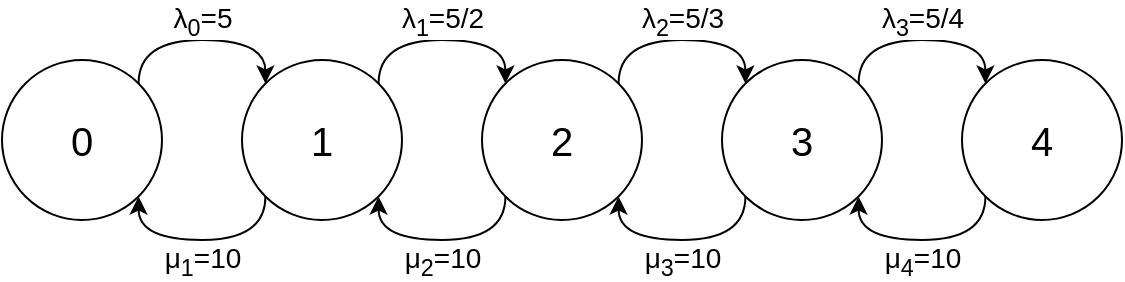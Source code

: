 <mxfile version="14.6.6" type="device"><diagram id="JhM9aSpau-CmcYJC5YwS" name="Page-1"><mxGraphModel dx="666" dy="496" grid="1" gridSize="10" guides="1" tooltips="1" connect="1" arrows="1" fold="1" page="1" pageScale="1" pageWidth="827" pageHeight="1169" math="0" shadow="0"><root><mxCell id="0"/><mxCell id="1" parent="0"/><mxCell id="vtUvDMe6AxT0WZgAs6un-6" value="λ&lt;sub&gt;0&lt;/sub&gt;=5" style="edgeStyle=orthogonalEdgeStyle;rounded=0;orthogonalLoop=1;jettySize=auto;html=1;exitX=1;exitY=0;exitDx=0;exitDy=0;entryX=0;entryY=0;entryDx=0;entryDy=0;curved=1;fontSize=14;" parent="1" source="vtUvDMe6AxT0WZgAs6un-1" target="vtUvDMe6AxT0WZgAs6un-5" edge="1"><mxGeometry y="10" relative="1" as="geometry"><Array as="points"><mxPoint x="148" y="190"/><mxPoint x="212" y="190"/></Array><mxPoint as="offset"/></mxGeometry></mxCell><mxCell id="vtUvDMe6AxT0WZgAs6un-1" value="&lt;font style=&quot;font-size: 20px&quot;&gt;0&lt;/font&gt;" style="ellipse;whiteSpace=wrap;html=1;aspect=fixed;" parent="1" vertex="1"><mxGeometry x="80" y="200" width="80" height="80" as="geometry"/></mxCell><mxCell id="vtUvDMe6AxT0WZgAs6un-10" value="μ&lt;sub&gt;4&lt;/sub&gt;=10" style="edgeStyle=orthogonalEdgeStyle;rounded=0;orthogonalLoop=1;jettySize=auto;html=1;exitX=0;exitY=1;exitDx=0;exitDy=0;entryX=1;entryY=1;entryDx=0;entryDy=0;curved=1;fontSize=14;" parent="1" source="vtUvDMe6AxT0WZgAs6un-2" target="vtUvDMe6AxT0WZgAs6un-3" edge="1"><mxGeometry y="10" relative="1" as="geometry"><Array as="points"><mxPoint x="572" y="290"/><mxPoint x="508" y="290"/></Array><mxPoint as="offset"/></mxGeometry></mxCell><mxCell id="vtUvDMe6AxT0WZgAs6un-2" value="&lt;font style=&quot;font-size: 20px&quot;&gt;4&lt;/font&gt;" style="ellipse;whiteSpace=wrap;html=1;aspect=fixed;" parent="1" vertex="1"><mxGeometry x="560" y="200" width="80" height="80" as="geometry"/></mxCell><mxCell id="vtUvDMe6AxT0WZgAs6un-9" value="λ&lt;sub&gt;3&lt;/sub&gt;=5/4" style="edgeStyle=orthogonalEdgeStyle;rounded=0;orthogonalLoop=1;jettySize=auto;html=1;exitX=1;exitY=0;exitDx=0;exitDy=0;entryX=0;entryY=0;entryDx=0;entryDy=0;curved=1;fontSize=14;" parent="1" source="vtUvDMe6AxT0WZgAs6un-3" target="vtUvDMe6AxT0WZgAs6un-2" edge="1"><mxGeometry y="10" relative="1" as="geometry"><Array as="points"><mxPoint x="508" y="190"/><mxPoint x="572" y="190"/></Array><mxPoint as="offset"/></mxGeometry></mxCell><mxCell id="vtUvDMe6AxT0WZgAs6un-11" value="μ&lt;sub&gt;3&lt;/sub&gt;=10" style="edgeStyle=orthogonalEdgeStyle;rounded=0;orthogonalLoop=1;jettySize=auto;html=1;exitX=0;exitY=1;exitDx=0;exitDy=0;entryX=1;entryY=1;entryDx=0;entryDy=0;curved=1;fontSize=14;" parent="1" source="vtUvDMe6AxT0WZgAs6un-3" target="vtUvDMe6AxT0WZgAs6un-4" edge="1"><mxGeometry y="10" relative="1" as="geometry"><Array as="points"><mxPoint x="452" y="290"/><mxPoint x="388" y="290"/></Array><mxPoint as="offset"/></mxGeometry></mxCell><mxCell id="vtUvDMe6AxT0WZgAs6un-3" value="&lt;font style=&quot;font-size: 20px&quot;&gt;3&lt;/font&gt;" style="ellipse;whiteSpace=wrap;html=1;aspect=fixed;" parent="1" vertex="1"><mxGeometry x="440" y="200" width="80" height="80" as="geometry"/></mxCell><mxCell id="vtUvDMe6AxT0WZgAs6un-8" value="λ&lt;sub&gt;2&lt;/sub&gt;=5/3" style="edgeStyle=orthogonalEdgeStyle;rounded=0;orthogonalLoop=1;jettySize=auto;html=1;exitX=1;exitY=0;exitDx=0;exitDy=0;entryX=0;entryY=0;entryDx=0;entryDy=0;curved=1;fontSize=14;" parent="1" source="vtUvDMe6AxT0WZgAs6un-4" target="vtUvDMe6AxT0WZgAs6un-3" edge="1"><mxGeometry y="10" relative="1" as="geometry"><Array as="points"><mxPoint x="388" y="190"/><mxPoint x="452" y="190"/></Array><mxPoint as="offset"/></mxGeometry></mxCell><mxCell id="vtUvDMe6AxT0WZgAs6un-12" value="μ&lt;sub&gt;2&lt;/sub&gt;=10" style="edgeStyle=orthogonalEdgeStyle;rounded=0;orthogonalLoop=1;jettySize=auto;html=1;exitX=0;exitY=1;exitDx=0;exitDy=0;entryX=1;entryY=1;entryDx=0;entryDy=0;curved=1;fontSize=14;" parent="1" source="vtUvDMe6AxT0WZgAs6un-4" target="vtUvDMe6AxT0WZgAs6un-5" edge="1"><mxGeometry y="10" relative="1" as="geometry"><Array as="points"><mxPoint x="332" y="290"/><mxPoint x="268" y="290"/></Array><mxPoint as="offset"/></mxGeometry></mxCell><mxCell id="vtUvDMe6AxT0WZgAs6un-4" value="&lt;font style=&quot;font-size: 20px&quot;&gt;2&lt;/font&gt;" style="ellipse;whiteSpace=wrap;html=1;aspect=fixed;" parent="1" vertex="1"><mxGeometry x="320" y="200" width="80" height="80" as="geometry"/></mxCell><mxCell id="vtUvDMe6AxT0WZgAs6un-7" value="λ&lt;sub&gt;1&lt;/sub&gt;=5/2" style="edgeStyle=orthogonalEdgeStyle;rounded=0;orthogonalLoop=1;jettySize=auto;html=1;exitX=1;exitY=0;exitDx=0;exitDy=0;entryX=0;entryY=0;entryDx=0;entryDy=0;curved=1;fontSize=14;" parent="1" source="vtUvDMe6AxT0WZgAs6un-5" target="vtUvDMe6AxT0WZgAs6un-4" edge="1"><mxGeometry y="10" relative="1" as="geometry"><Array as="points"><mxPoint x="268" y="190"/><mxPoint x="332" y="190"/></Array><mxPoint as="offset"/></mxGeometry></mxCell><mxCell id="vtUvDMe6AxT0WZgAs6un-13" value="μ&lt;sub&gt;1&lt;/sub&gt;=10" style="edgeStyle=orthogonalEdgeStyle;rounded=0;orthogonalLoop=1;jettySize=auto;html=1;exitX=0;exitY=1;exitDx=0;exitDy=0;entryX=1;entryY=1;entryDx=0;entryDy=0;curved=1;fontSize=14;" parent="1" source="vtUvDMe6AxT0WZgAs6un-5" target="vtUvDMe6AxT0WZgAs6un-1" edge="1"><mxGeometry y="10" relative="1" as="geometry"><Array as="points"><mxPoint x="212" y="290"/><mxPoint x="148" y="290"/></Array><mxPoint as="offset"/></mxGeometry></mxCell><mxCell id="vtUvDMe6AxT0WZgAs6un-5" value="&lt;font style=&quot;font-size: 20px&quot;&gt;1&lt;/font&gt;" style="ellipse;whiteSpace=wrap;html=1;aspect=fixed;" parent="1" vertex="1"><mxGeometry x="200" y="200" width="80" height="80" as="geometry"/></mxCell></root></mxGraphModel></diagram></mxfile>